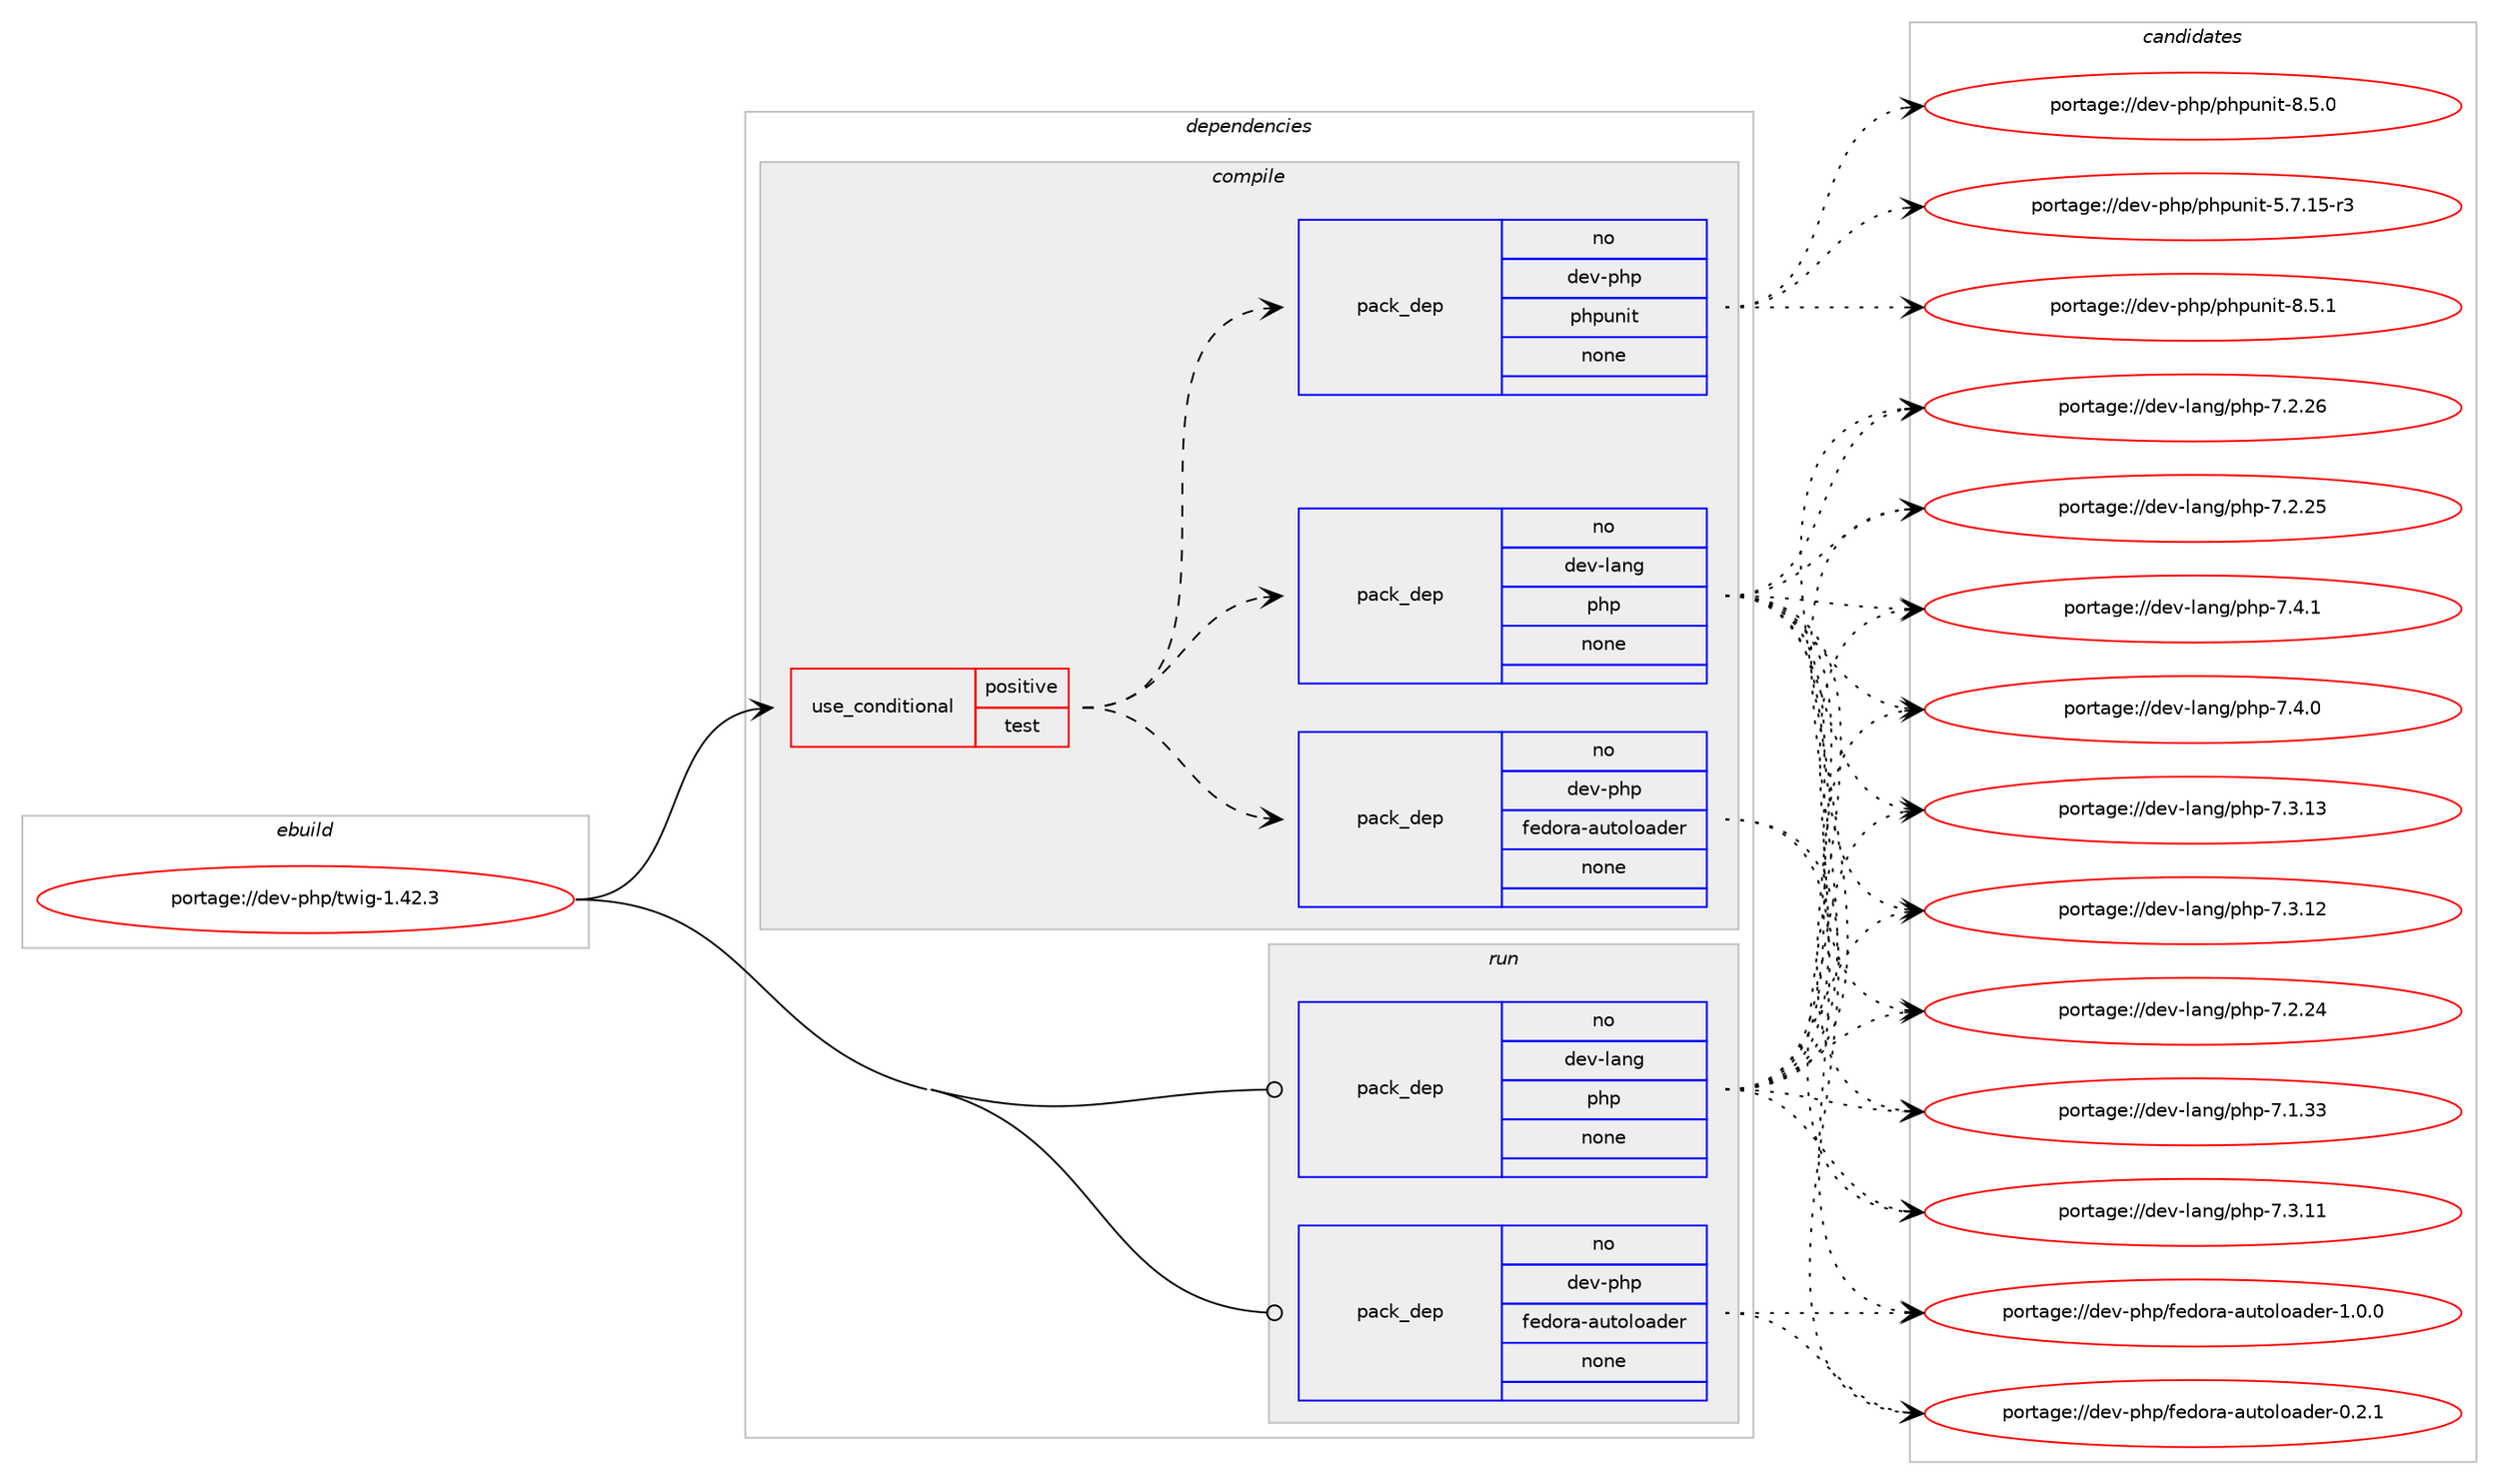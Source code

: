 digraph prolog {

# *************
# Graph options
# *************

newrank=true;
concentrate=true;
compound=true;
graph [rankdir=LR,fontname=Helvetica,fontsize=10,ranksep=1.5];#, ranksep=2.5, nodesep=0.2];
edge  [arrowhead=vee];
node  [fontname=Helvetica,fontsize=10];

# **********
# The ebuild
# **********

subgraph cluster_leftcol {
color=gray;
rank=same;
label=<<i>ebuild</i>>;
id [label="portage://dev-php/twig-1.42.3", color=red, width=4, href="../dev-php/twig-1.42.3.svg"];
}

# ****************
# The dependencies
# ****************

subgraph cluster_midcol {
color=gray;
label=<<i>dependencies</i>>;
subgraph cluster_compile {
fillcolor="#eeeeee";
style=filled;
label=<<i>compile</i>>;
subgraph cond119792 {
dependency474072 [label=<<TABLE BORDER="0" CELLBORDER="1" CELLSPACING="0" CELLPADDING="4"><TR><TD ROWSPAN="3" CELLPADDING="10">use_conditional</TD></TR><TR><TD>positive</TD></TR><TR><TD>test</TD></TR></TABLE>>, shape=none, color=red];
subgraph pack349261 {
dependency474073 [label=<<TABLE BORDER="0" CELLBORDER="1" CELLSPACING="0" CELLPADDING="4" WIDTH="220"><TR><TD ROWSPAN="6" CELLPADDING="30">pack_dep</TD></TR><TR><TD WIDTH="110">no</TD></TR><TR><TD>dev-php</TD></TR><TR><TD>phpunit</TD></TR><TR><TD>none</TD></TR><TR><TD></TD></TR></TABLE>>, shape=none, color=blue];
}
dependency474072:e -> dependency474073:w [weight=20,style="dashed",arrowhead="vee"];
subgraph pack349262 {
dependency474074 [label=<<TABLE BORDER="0" CELLBORDER="1" CELLSPACING="0" CELLPADDING="4" WIDTH="220"><TR><TD ROWSPAN="6" CELLPADDING="30">pack_dep</TD></TR><TR><TD WIDTH="110">no</TD></TR><TR><TD>dev-lang</TD></TR><TR><TD>php</TD></TR><TR><TD>none</TD></TR><TR><TD></TD></TR></TABLE>>, shape=none, color=blue];
}
dependency474072:e -> dependency474074:w [weight=20,style="dashed",arrowhead="vee"];
subgraph pack349263 {
dependency474075 [label=<<TABLE BORDER="0" CELLBORDER="1" CELLSPACING="0" CELLPADDING="4" WIDTH="220"><TR><TD ROWSPAN="6" CELLPADDING="30">pack_dep</TD></TR><TR><TD WIDTH="110">no</TD></TR><TR><TD>dev-php</TD></TR><TR><TD>fedora-autoloader</TD></TR><TR><TD>none</TD></TR><TR><TD></TD></TR></TABLE>>, shape=none, color=blue];
}
dependency474072:e -> dependency474075:w [weight=20,style="dashed",arrowhead="vee"];
}
id:e -> dependency474072:w [weight=20,style="solid",arrowhead="vee"];
}
subgraph cluster_compileandrun {
fillcolor="#eeeeee";
style=filled;
label=<<i>compile and run</i>>;
}
subgraph cluster_run {
fillcolor="#eeeeee";
style=filled;
label=<<i>run</i>>;
subgraph pack349264 {
dependency474076 [label=<<TABLE BORDER="0" CELLBORDER="1" CELLSPACING="0" CELLPADDING="4" WIDTH="220"><TR><TD ROWSPAN="6" CELLPADDING="30">pack_dep</TD></TR><TR><TD WIDTH="110">no</TD></TR><TR><TD>dev-lang</TD></TR><TR><TD>php</TD></TR><TR><TD>none</TD></TR><TR><TD></TD></TR></TABLE>>, shape=none, color=blue];
}
id:e -> dependency474076:w [weight=20,style="solid",arrowhead="odot"];
subgraph pack349265 {
dependency474077 [label=<<TABLE BORDER="0" CELLBORDER="1" CELLSPACING="0" CELLPADDING="4" WIDTH="220"><TR><TD ROWSPAN="6" CELLPADDING="30">pack_dep</TD></TR><TR><TD WIDTH="110">no</TD></TR><TR><TD>dev-php</TD></TR><TR><TD>fedora-autoloader</TD></TR><TR><TD>none</TD></TR><TR><TD></TD></TR></TABLE>>, shape=none, color=blue];
}
id:e -> dependency474077:w [weight=20,style="solid",arrowhead="odot"];
}
}

# **************
# The candidates
# **************

subgraph cluster_choices {
rank=same;
color=gray;
label=<<i>candidates</i>>;

subgraph choice349261 {
color=black;
nodesep=1;
choice1001011184511210411247112104112117110105116455646534649 [label="portage://dev-php/phpunit-8.5.1", color=red, width=4,href="../dev-php/phpunit-8.5.1.svg"];
choice1001011184511210411247112104112117110105116455646534648 [label="portage://dev-php/phpunit-8.5.0", color=red, width=4,href="../dev-php/phpunit-8.5.0.svg"];
choice1001011184511210411247112104112117110105116455346554649534511451 [label="portage://dev-php/phpunit-5.7.15-r3", color=red, width=4,href="../dev-php/phpunit-5.7.15-r3.svg"];
dependency474073:e -> choice1001011184511210411247112104112117110105116455646534649:w [style=dotted,weight="100"];
dependency474073:e -> choice1001011184511210411247112104112117110105116455646534648:w [style=dotted,weight="100"];
dependency474073:e -> choice1001011184511210411247112104112117110105116455346554649534511451:w [style=dotted,weight="100"];
}
subgraph choice349262 {
color=black;
nodesep=1;
choice100101118451089711010347112104112455546524649 [label="portage://dev-lang/php-7.4.1", color=red, width=4,href="../dev-lang/php-7.4.1.svg"];
choice100101118451089711010347112104112455546524648 [label="portage://dev-lang/php-7.4.0", color=red, width=4,href="../dev-lang/php-7.4.0.svg"];
choice10010111845108971101034711210411245554651464951 [label="portage://dev-lang/php-7.3.13", color=red, width=4,href="../dev-lang/php-7.3.13.svg"];
choice10010111845108971101034711210411245554651464950 [label="portage://dev-lang/php-7.3.12", color=red, width=4,href="../dev-lang/php-7.3.12.svg"];
choice10010111845108971101034711210411245554651464949 [label="portage://dev-lang/php-7.3.11", color=red, width=4,href="../dev-lang/php-7.3.11.svg"];
choice10010111845108971101034711210411245554650465054 [label="portage://dev-lang/php-7.2.26", color=red, width=4,href="../dev-lang/php-7.2.26.svg"];
choice10010111845108971101034711210411245554650465053 [label="portage://dev-lang/php-7.2.25", color=red, width=4,href="../dev-lang/php-7.2.25.svg"];
choice10010111845108971101034711210411245554650465052 [label="portage://dev-lang/php-7.2.24", color=red, width=4,href="../dev-lang/php-7.2.24.svg"];
choice10010111845108971101034711210411245554649465151 [label="portage://dev-lang/php-7.1.33", color=red, width=4,href="../dev-lang/php-7.1.33.svg"];
dependency474074:e -> choice100101118451089711010347112104112455546524649:w [style=dotted,weight="100"];
dependency474074:e -> choice100101118451089711010347112104112455546524648:w [style=dotted,weight="100"];
dependency474074:e -> choice10010111845108971101034711210411245554651464951:w [style=dotted,weight="100"];
dependency474074:e -> choice10010111845108971101034711210411245554651464950:w [style=dotted,weight="100"];
dependency474074:e -> choice10010111845108971101034711210411245554651464949:w [style=dotted,weight="100"];
dependency474074:e -> choice10010111845108971101034711210411245554650465054:w [style=dotted,weight="100"];
dependency474074:e -> choice10010111845108971101034711210411245554650465053:w [style=dotted,weight="100"];
dependency474074:e -> choice10010111845108971101034711210411245554650465052:w [style=dotted,weight="100"];
dependency474074:e -> choice10010111845108971101034711210411245554649465151:w [style=dotted,weight="100"];
}
subgraph choice349263 {
color=black;
nodesep=1;
choice100101118451121041124710210110011111497459711711611110811197100101114454946484648 [label="portage://dev-php/fedora-autoloader-1.0.0", color=red, width=4,href="../dev-php/fedora-autoloader-1.0.0.svg"];
choice100101118451121041124710210110011111497459711711611110811197100101114454846504649 [label="portage://dev-php/fedora-autoloader-0.2.1", color=red, width=4,href="../dev-php/fedora-autoloader-0.2.1.svg"];
dependency474075:e -> choice100101118451121041124710210110011111497459711711611110811197100101114454946484648:w [style=dotted,weight="100"];
dependency474075:e -> choice100101118451121041124710210110011111497459711711611110811197100101114454846504649:w [style=dotted,weight="100"];
}
subgraph choice349264 {
color=black;
nodesep=1;
choice100101118451089711010347112104112455546524649 [label="portage://dev-lang/php-7.4.1", color=red, width=4,href="../dev-lang/php-7.4.1.svg"];
choice100101118451089711010347112104112455546524648 [label="portage://dev-lang/php-7.4.0", color=red, width=4,href="../dev-lang/php-7.4.0.svg"];
choice10010111845108971101034711210411245554651464951 [label="portage://dev-lang/php-7.3.13", color=red, width=4,href="../dev-lang/php-7.3.13.svg"];
choice10010111845108971101034711210411245554651464950 [label="portage://dev-lang/php-7.3.12", color=red, width=4,href="../dev-lang/php-7.3.12.svg"];
choice10010111845108971101034711210411245554651464949 [label="portage://dev-lang/php-7.3.11", color=red, width=4,href="../dev-lang/php-7.3.11.svg"];
choice10010111845108971101034711210411245554650465054 [label="portage://dev-lang/php-7.2.26", color=red, width=4,href="../dev-lang/php-7.2.26.svg"];
choice10010111845108971101034711210411245554650465053 [label="portage://dev-lang/php-7.2.25", color=red, width=4,href="../dev-lang/php-7.2.25.svg"];
choice10010111845108971101034711210411245554650465052 [label="portage://dev-lang/php-7.2.24", color=red, width=4,href="../dev-lang/php-7.2.24.svg"];
choice10010111845108971101034711210411245554649465151 [label="portage://dev-lang/php-7.1.33", color=red, width=4,href="../dev-lang/php-7.1.33.svg"];
dependency474076:e -> choice100101118451089711010347112104112455546524649:w [style=dotted,weight="100"];
dependency474076:e -> choice100101118451089711010347112104112455546524648:w [style=dotted,weight="100"];
dependency474076:e -> choice10010111845108971101034711210411245554651464951:w [style=dotted,weight="100"];
dependency474076:e -> choice10010111845108971101034711210411245554651464950:w [style=dotted,weight="100"];
dependency474076:e -> choice10010111845108971101034711210411245554651464949:w [style=dotted,weight="100"];
dependency474076:e -> choice10010111845108971101034711210411245554650465054:w [style=dotted,weight="100"];
dependency474076:e -> choice10010111845108971101034711210411245554650465053:w [style=dotted,weight="100"];
dependency474076:e -> choice10010111845108971101034711210411245554650465052:w [style=dotted,weight="100"];
dependency474076:e -> choice10010111845108971101034711210411245554649465151:w [style=dotted,weight="100"];
}
subgraph choice349265 {
color=black;
nodesep=1;
choice100101118451121041124710210110011111497459711711611110811197100101114454946484648 [label="portage://dev-php/fedora-autoloader-1.0.0", color=red, width=4,href="../dev-php/fedora-autoloader-1.0.0.svg"];
choice100101118451121041124710210110011111497459711711611110811197100101114454846504649 [label="portage://dev-php/fedora-autoloader-0.2.1", color=red, width=4,href="../dev-php/fedora-autoloader-0.2.1.svg"];
dependency474077:e -> choice100101118451121041124710210110011111497459711711611110811197100101114454946484648:w [style=dotted,weight="100"];
dependency474077:e -> choice100101118451121041124710210110011111497459711711611110811197100101114454846504649:w [style=dotted,weight="100"];
}
}

}
